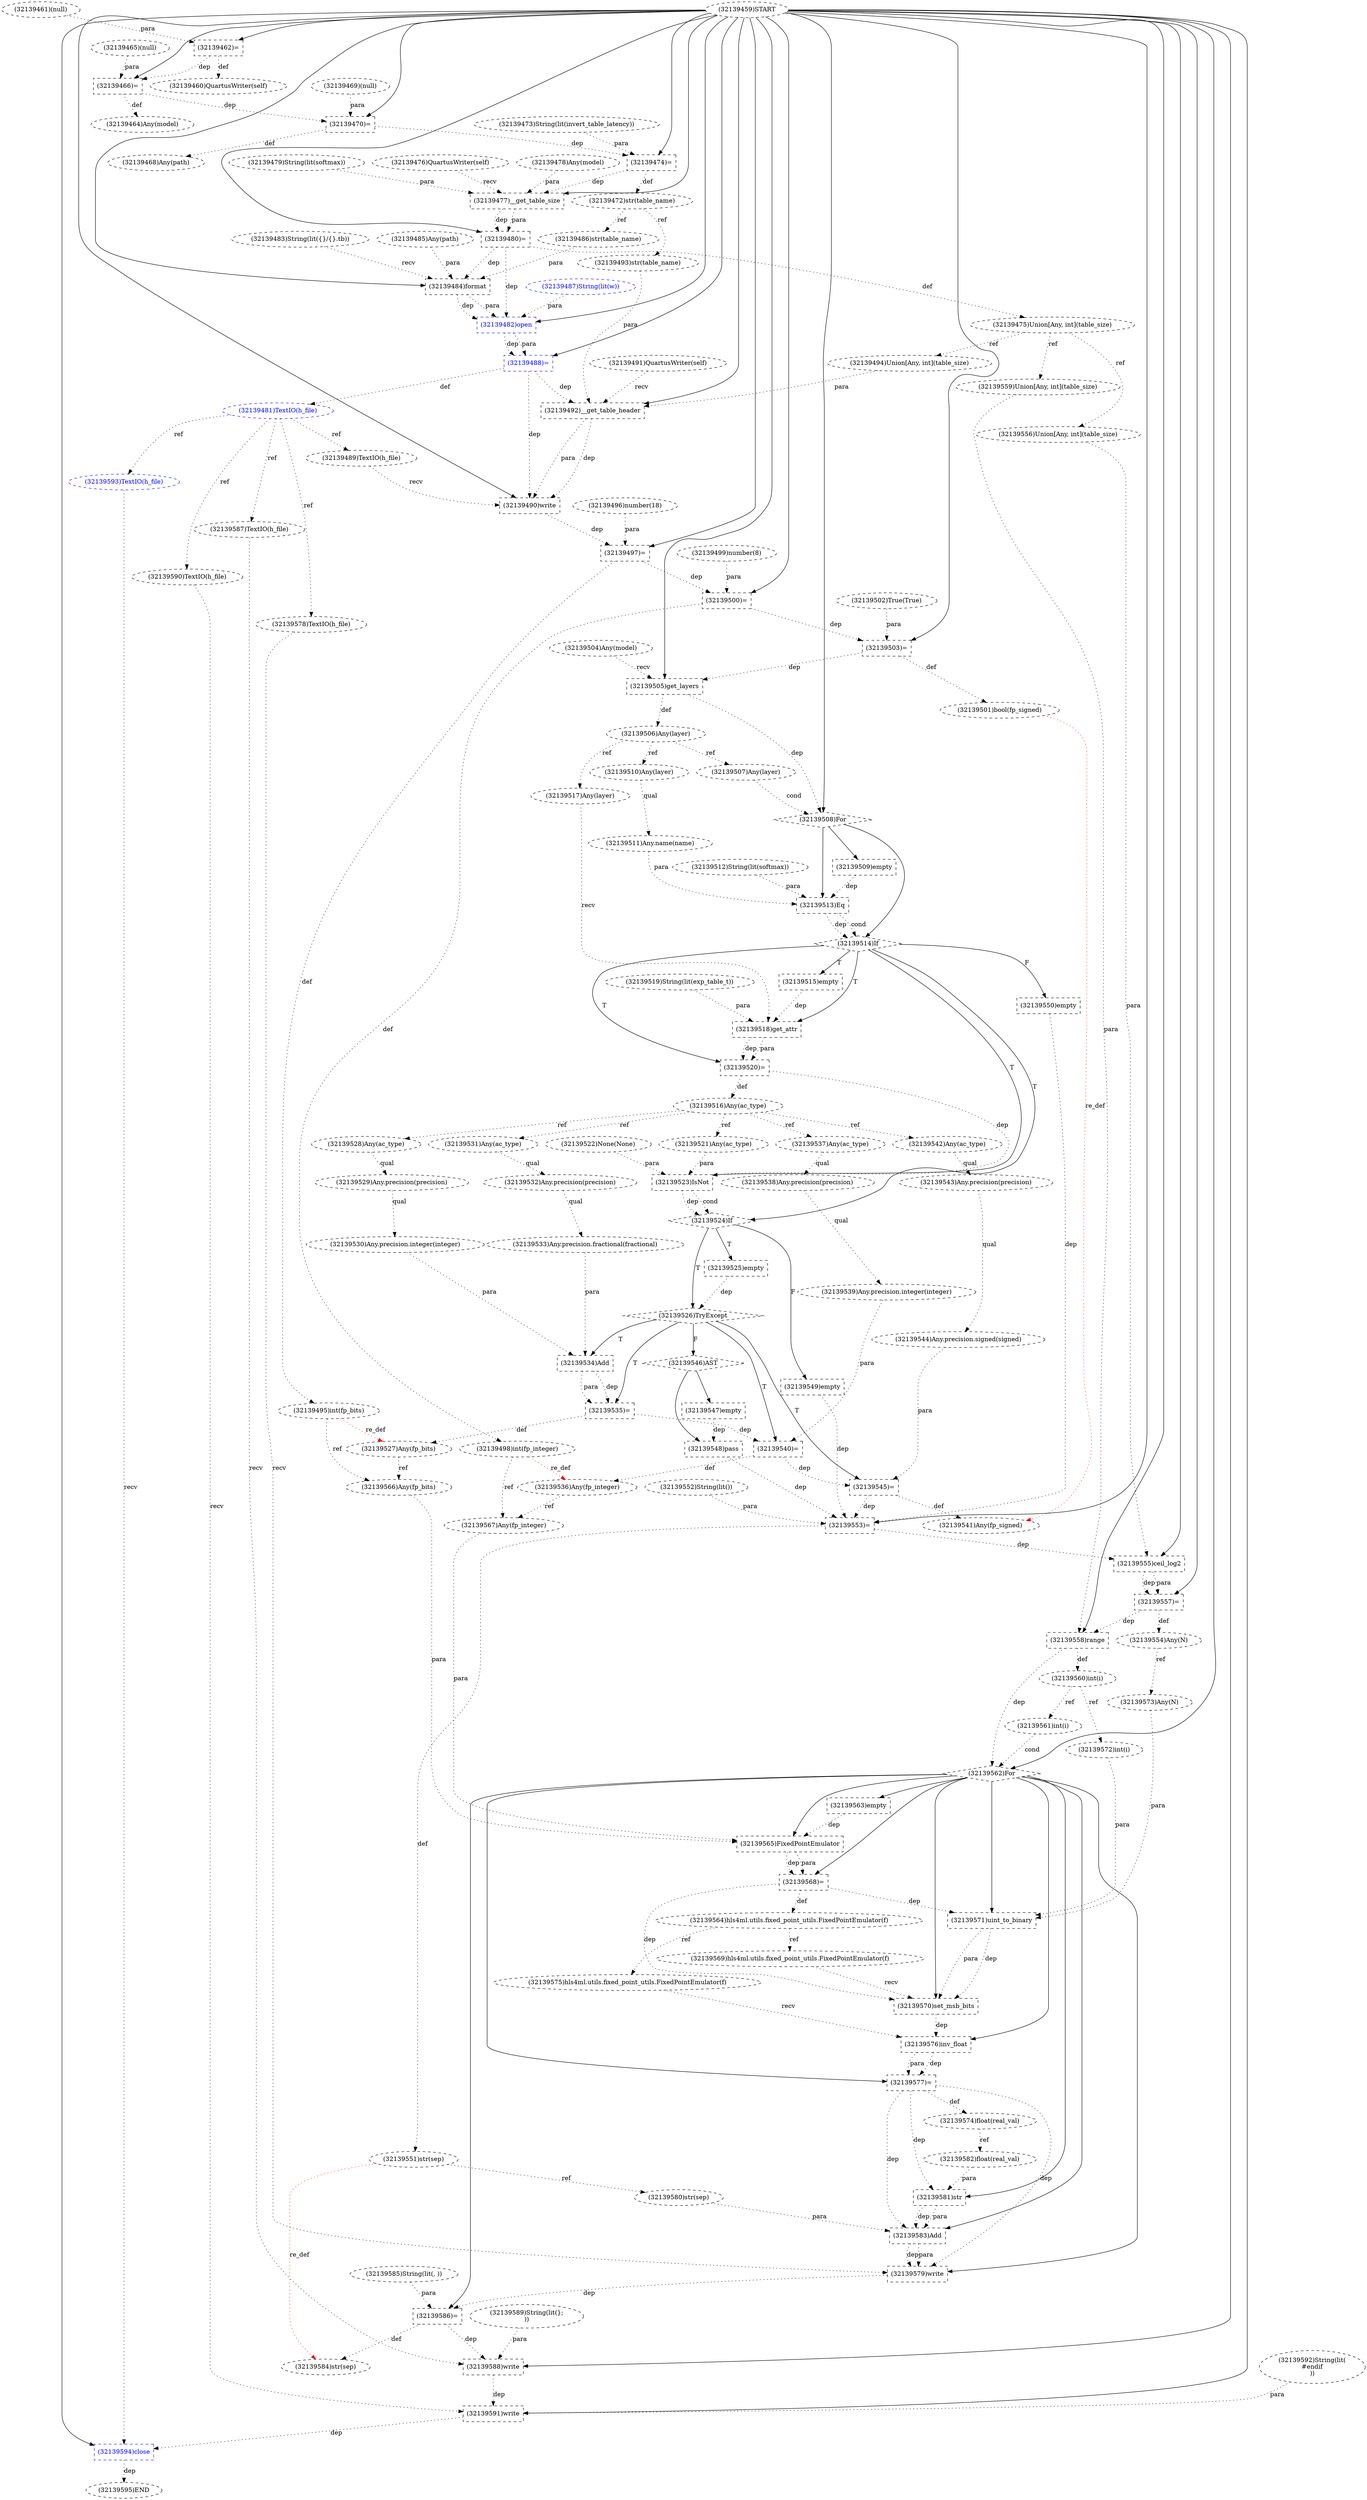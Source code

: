 digraph G {
1 [label="(32139462)=" shape=box style=dashed]
2 [label="(32139552)String(lit())" shape=ellipse style=dashed]
3 [label="(32139464)Any(model)" shape=ellipse style=dashed]
4 [label="(32139522)None(None)" shape=ellipse style=dashed]
5 [label="(32139497)=" shape=box style=dashed]
6 [label="(32139556)Union[Any, int](table_size)" shape=ellipse style=dashed]
7 [label="(32139470)=" shape=box style=dashed]
8 [label="(32139477)__get_table_size" shape=box style=dashed]
9 [label="(32139576)inv_float" shape=box style=dashed]
10 [label="(32139584)str(sep)" shape=ellipse style=dashed]
11 [label="(32139587)TextIO(h_file)" shape=ellipse style=dashed]
12 [label="(32139562)For" shape=diamond style=dashed]
13 [label="(32139506)Any(layer)" shape=ellipse style=dashed]
14 [label="(32139595)END" style=dashed]
15 [label="(32139538)Any.precision(precision)" shape=ellipse style=dashed]
16 [label="(32139468)Any(path)" shape=ellipse style=dashed]
17 [label="(32139466)=" shape=box style=dashed]
18 [label="(32139488)=" shape=box style=dashed color=blue fontcolor=blue]
19 [label="(32139480)=" shape=box style=dashed]
20 [label="(32139536)Any(fp_integer)" shape=ellipse style=dashed]
21 [label="(32139479)String(lit(softmax))" shape=ellipse style=dashed]
22 [label="(32139527)Any(fp_bits)" shape=ellipse style=dashed]
23 [label="(32139553)=" shape=box style=dashed]
24 [label="(32139503)=" shape=box style=dashed]
25 [label="(32139544)Any.precision.signed(signed)" shape=ellipse style=dashed]
26 [label="(32139581)str" shape=box style=dashed]
27 [label="(32139535)=" shape=box style=dashed]
28 [label="(32139529)Any.precision(precision)" shape=ellipse style=dashed]
29 [label="(32139532)Any.precision(precision)" shape=ellipse style=dashed]
30 [label="(32139461)(null)" shape=ellipse style=dashed]
31 [label="(32139489)TextIO(h_file)" shape=ellipse style=dashed]
32 [label="(32139540)=" shape=box style=dashed]
33 [label="(32139514)If" shape=diamond style=dashed]
34 [label="(32139563)empty" shape=box style=dashed]
35 [label="(32139531)Any(ac_type)" shape=ellipse style=dashed]
36 [label="(32139482)open" shape=box style=dashed color=blue fontcolor=blue]
37 [label="(32139566)Any(fp_bits)" shape=ellipse style=dashed]
38 [label="(32139484)format" shape=box style=dashed]
39 [label="(32139525)empty" shape=box style=dashed]
40 [label="(32139521)Any(ac_type)" shape=ellipse style=dashed]
41 [label="(32139570)set_msb_bits" shape=box style=dashed]
42 [label="(32139574)float(real_val)" shape=ellipse style=dashed]
43 [label="(32139533)Any.precision.fractional(fractional)" shape=ellipse style=dashed]
44 [label="(32139560)int(i)" shape=ellipse style=dashed]
45 [label="(32139487)String(lit(w))" shape=ellipse style=dashed color=blue fontcolor=blue]
46 [label="(32139580)str(sep)" shape=ellipse style=dashed]
47 [label="(32139558)range" shape=box style=dashed]
48 [label="(32139473)String(lit(invert_table_latency))" shape=ellipse style=dashed]
49 [label="(32139565)FixedPointEmulator" shape=box style=dashed]
50 [label="(32139582)float(real_val)" shape=ellipse style=dashed]
51 [label="(32139504)Any(model)" shape=ellipse style=dashed]
52 [label="(32139474)=" shape=box style=dashed]
53 [label="(32139543)Any.precision(precision)" shape=ellipse style=dashed]
54 [label="(32139483)String(lit({}/{}.tb))" shape=ellipse style=dashed]
55 [label="(32139508)For" shape=diamond style=dashed]
56 [label="(32139518)get_attr" shape=box style=dashed]
57 [label="(32139465)(null)" shape=ellipse style=dashed]
58 [label="(32139499)number(8)" shape=ellipse style=dashed]
59 [label="(32139498)int(fp_integer)" shape=ellipse style=dashed]
60 [label="(32139500)=" shape=box style=dashed]
61 [label="(32139547)empty" shape=box style=dashed]
62 [label="(32139579)write" shape=box style=dashed]
63 [label="(32139494)Union[Any, int](table_size)" shape=ellipse style=dashed]
64 [label="(32139495)int(fp_bits)" shape=ellipse style=dashed]
65 [label="(32139519)String(lit(exp_table_t))" shape=ellipse style=dashed]
66 [label="(32139551)str(sep)" shape=ellipse style=dashed]
67 [label="(32139571)uint_to_binary" shape=box style=dashed]
68 [label="(32139592)String(lit(
#endif
))" shape=ellipse style=dashed]
69 [label="(32139567)Any(fp_integer)" shape=ellipse style=dashed]
70 [label="(32139524)If" shape=diamond style=dashed]
71 [label="(32139550)empty" shape=box style=dashed]
72 [label="(32139472)str(table_name)" shape=ellipse style=dashed]
73 [label="(32139486)str(table_name)" shape=ellipse style=dashed]
74 [label="(32139590)TextIO(h_file)" shape=ellipse style=dashed]
75 [label="(32139577)=" shape=box style=dashed]
76 [label="(32139589)String(lit(};
))" shape=ellipse style=dashed]
77 [label="(32139502)True(True)" shape=ellipse style=dashed]
78 [label="(32139557)=" shape=box style=dashed]
79 [label="(32139545)=" shape=box style=dashed]
80 [label="(32139501)bool(fp_signed)" shape=ellipse style=dashed]
81 [label="(32139505)get_layers" shape=box style=dashed]
82 [label="(32139517)Any(layer)" shape=ellipse style=dashed]
83 [label="(32139539)Any.precision.integer(integer)" shape=ellipse style=dashed]
84 [label="(32139554)Any(N)" shape=ellipse style=dashed]
85 [label="(32139512)String(lit(softmax))" shape=ellipse style=dashed]
86 [label="(32139569)hls4ml.utils.fixed_point_utils.FixedPointEmulator(f)" shape=ellipse style=dashed]
87 [label="(32139476)QuartusWriter(self)" shape=ellipse style=dashed]
88 [label="(32139485)Any(path)" shape=ellipse style=dashed]
89 [label="(32139478)Any(model)" shape=ellipse style=dashed]
90 [label="(32139511)Any.name(name)" shape=ellipse style=dashed]
91 [label="(32139516)Any(ac_type)" shape=ellipse style=dashed]
92 [label="(32139549)empty" shape=box style=dashed]
93 [label="(32139510)Any(layer)" shape=ellipse style=dashed]
94 [label="(32139585)String(lit(, ))" shape=ellipse style=dashed]
95 [label="(32139546)AST" shape=diamond style=dashed]
96 [label="(32139490)write" shape=box style=dashed]
97 [label="(32139548)pass" shape=box style=dashed]
98 [label="(32139530)Any.precision.integer(integer)" shape=ellipse style=dashed]
99 [label="(32139559)Union[Any, int](table_size)" shape=ellipse style=dashed]
100 [label="(32139573)Any(N)" shape=ellipse style=dashed]
101 [label="(32139475)Union[Any, int](table_size)" shape=ellipse style=dashed]
102 [label="(32139493)str(table_name)" shape=ellipse style=dashed]
103 [label="(32139526)TryExcept" shape=diamond style=dashed]
104 [label="(32139528)Any(ac_type)" shape=ellipse style=dashed]
105 [label="(32139588)write" shape=box style=dashed]
106 [label="(32139491)QuartusWriter(self)" shape=ellipse style=dashed]
107 [label="(32139572)int(i)" shape=ellipse style=dashed]
108 [label="(32139509)empty" shape=box style=dashed]
109 [label="(32139496)number(18)" shape=ellipse style=dashed]
110 [label="(32139513)Eq" shape=box style=dashed]
111 [label="(32139575)hls4ml.utils.fixed_point_utils.FixedPointEmulator(f)" shape=ellipse style=dashed]
112 [label="(32139515)empty" shape=box style=dashed]
113 [label="(32139523)IsNot" shape=box style=dashed]
114 [label="(32139593)TextIO(h_file)" shape=ellipse style=dashed color=blue fontcolor=blue]
115 [label="(32139469)(null)" shape=ellipse style=dashed]
116 [label="(32139459)START" style=dashed]
117 [label="(32139541)Any(fp_signed)" shape=ellipse style=dashed]
118 [label="(32139564)hls4ml.utils.fixed_point_utils.FixedPointEmulator(f)" shape=ellipse style=dashed]
119 [label="(32139542)Any(ac_type)" shape=ellipse style=dashed]
120 [label="(32139555)ceil_log2" shape=box style=dashed]
121 [label="(32139591)write" shape=box style=dashed]
122 [label="(32139594)close" shape=box style=dashed color=blue fontcolor=blue]
123 [label="(32139481)TextIO(h_file)" shape=ellipse style=dashed color=blue fontcolor=blue]
124 [label="(32139568)=" shape=box style=dashed]
125 [label="(32139578)TextIO(h_file)" shape=ellipse style=dashed]
126 [label="(32139460)QuartusWriter(self)" shape=ellipse style=dashed]
127 [label="(32139561)int(i)" shape=ellipse style=dashed]
128 [label="(32139507)Any(layer)" shape=ellipse style=dashed]
129 [label="(32139537)Any(ac_type)" shape=ellipse style=dashed]
130 [label="(32139586)=" shape=box style=dashed]
131 [label="(32139520)=" shape=box style=dashed]
132 [label="(32139534)Add" shape=box style=dashed]
133 [label="(32139492)__get_table_header" shape=box style=dashed]
134 [label="(32139583)Add" shape=box style=dashed]
116 -> 1 [label="" style=solid];
30 -> 1 [label="para" style=dotted];
17 -> 3 [label="def" style=dotted];
116 -> 5 [label="" style=solid];
109 -> 5 [label="para" style=dotted];
96 -> 5 [label="dep" style=dotted];
101 -> 6 [label="ref" style=dotted];
116 -> 7 [label="" style=solid];
115 -> 7 [label="para" style=dotted];
17 -> 7 [label="dep" style=dotted];
116 -> 8 [label="" style=solid];
87 -> 8 [label="recv" style=dotted];
89 -> 8 [label="para" style=dotted];
21 -> 8 [label="para" style=dotted];
52 -> 8 [label="dep" style=dotted];
12 -> 9 [label="" style=solid];
111 -> 9 [label="recv" style=dotted];
41 -> 9 [label="dep" style=dotted];
130 -> 10 [label="def" style=dotted];
66 -> 10 [label="re_def" style=dotted color=red];
123 -> 11 [label="ref" style=dotted];
116 -> 12 [label="" style=solid];
47 -> 12 [label="dep" style=dotted];
127 -> 12 [label="cond" style=dotted];
81 -> 13 [label="def" style=dotted];
122 -> 14 [label="dep" style=dotted];
129 -> 15 [label="qual" style=dotted];
7 -> 16 [label="def" style=dotted];
116 -> 17 [label="" style=solid];
57 -> 17 [label="para" style=dotted];
1 -> 17 [label="dep" style=dotted];
116 -> 18 [label="" style=solid];
36 -> 18 [label="dep" style=dotted];
36 -> 18 [label="para" style=dotted];
116 -> 19 [label="" style=solid];
8 -> 19 [label="dep" style=dotted];
8 -> 19 [label="para" style=dotted];
32 -> 20 [label="def" style=dotted];
59 -> 20 [label="re_def" style=dotted color=red];
27 -> 22 [label="def" style=dotted];
64 -> 22 [label="re_def" style=dotted color=red];
116 -> 23 [label="" style=solid];
2 -> 23 [label="para" style=dotted];
79 -> 23 [label="dep" style=dotted];
97 -> 23 [label="dep" style=dotted];
92 -> 23 [label="dep" style=dotted];
71 -> 23 [label="dep" style=dotted];
116 -> 24 [label="" style=solid];
77 -> 24 [label="para" style=dotted];
60 -> 24 [label="dep" style=dotted];
53 -> 25 [label="qual" style=dotted];
12 -> 26 [label="" style=solid];
50 -> 26 [label="para" style=dotted];
75 -> 26 [label="dep" style=dotted];
103 -> 27 [label="T"];
132 -> 27 [label="dep" style=dotted];
132 -> 27 [label="para" style=dotted];
104 -> 28 [label="qual" style=dotted];
35 -> 29 [label="qual" style=dotted];
123 -> 31 [label="ref" style=dotted];
103 -> 32 [label="T"];
83 -> 32 [label="para" style=dotted];
27 -> 32 [label="dep" style=dotted];
55 -> 33 [label="" style=solid];
110 -> 33 [label="dep" style=dotted];
110 -> 33 [label="cond" style=dotted];
12 -> 34 [label="" style=solid];
91 -> 35 [label="ref" style=dotted];
116 -> 36 [label="" style=solid];
38 -> 36 [label="dep" style=dotted];
38 -> 36 [label="para" style=dotted];
45 -> 36 [label="para" style=dotted];
19 -> 36 [label="dep" style=dotted];
64 -> 37 [label="ref" style=dotted];
22 -> 37 [label="ref" style=dotted];
116 -> 38 [label="" style=solid];
54 -> 38 [label="recv" style=dotted];
88 -> 38 [label="para" style=dotted];
73 -> 38 [label="para" style=dotted];
19 -> 38 [label="dep" style=dotted];
70 -> 39 [label="T"];
91 -> 40 [label="ref" style=dotted];
12 -> 41 [label="" style=solid];
86 -> 41 [label="recv" style=dotted];
67 -> 41 [label="dep" style=dotted];
67 -> 41 [label="para" style=dotted];
124 -> 41 [label="dep" style=dotted];
75 -> 42 [label="def" style=dotted];
29 -> 43 [label="qual" style=dotted];
47 -> 44 [label="def" style=dotted];
66 -> 46 [label="ref" style=dotted];
116 -> 47 [label="" style=solid];
99 -> 47 [label="para" style=dotted];
78 -> 47 [label="dep" style=dotted];
12 -> 49 [label="" style=solid];
37 -> 49 [label="para" style=dotted];
69 -> 49 [label="para" style=dotted];
34 -> 49 [label="dep" style=dotted];
42 -> 50 [label="ref" style=dotted];
116 -> 52 [label="" style=solid];
48 -> 52 [label="para" style=dotted];
7 -> 52 [label="dep" style=dotted];
119 -> 53 [label="qual" style=dotted];
116 -> 55 [label="" style=solid];
81 -> 55 [label="dep" style=dotted];
128 -> 55 [label="cond" style=dotted];
33 -> 56 [label="T"];
82 -> 56 [label="recv" style=dotted];
65 -> 56 [label="para" style=dotted];
112 -> 56 [label="dep" style=dotted];
60 -> 59 [label="def" style=dotted];
116 -> 60 [label="" style=solid];
58 -> 60 [label="para" style=dotted];
5 -> 60 [label="dep" style=dotted];
95 -> 61 [label="" style=solid];
12 -> 62 [label="" style=solid];
125 -> 62 [label="recv" style=dotted];
134 -> 62 [label="dep" style=dotted];
134 -> 62 [label="para" style=dotted];
75 -> 62 [label="dep" style=dotted];
101 -> 63 [label="ref" style=dotted];
5 -> 64 [label="def" style=dotted];
23 -> 66 [label="def" style=dotted];
12 -> 67 [label="" style=solid];
107 -> 67 [label="para" style=dotted];
100 -> 67 [label="para" style=dotted];
124 -> 67 [label="dep" style=dotted];
20 -> 69 [label="ref" style=dotted];
59 -> 69 [label="ref" style=dotted];
33 -> 70 [label="T"];
113 -> 70 [label="dep" style=dotted];
113 -> 70 [label="cond" style=dotted];
33 -> 71 [label="F"];
52 -> 72 [label="def" style=dotted];
72 -> 73 [label="ref" style=dotted];
123 -> 74 [label="ref" style=dotted];
12 -> 75 [label="" style=solid];
9 -> 75 [label="dep" style=dotted];
9 -> 75 [label="para" style=dotted];
116 -> 78 [label="" style=solid];
120 -> 78 [label="dep" style=dotted];
120 -> 78 [label="para" style=dotted];
103 -> 79 [label="T"];
25 -> 79 [label="para" style=dotted];
32 -> 79 [label="dep" style=dotted];
24 -> 80 [label="def" style=dotted];
116 -> 81 [label="" style=solid];
51 -> 81 [label="recv" style=dotted];
24 -> 81 [label="dep" style=dotted];
13 -> 82 [label="ref" style=dotted];
15 -> 83 [label="qual" style=dotted];
78 -> 84 [label="def" style=dotted];
118 -> 86 [label="ref" style=dotted];
93 -> 90 [label="qual" style=dotted];
131 -> 91 [label="def" style=dotted];
70 -> 92 [label="F"];
13 -> 93 [label="ref" style=dotted];
103 -> 95 [label="F"];
116 -> 96 [label="" style=solid];
31 -> 96 [label="recv" style=dotted];
133 -> 96 [label="dep" style=dotted];
133 -> 96 [label="para" style=dotted];
18 -> 96 [label="dep" style=dotted];
95 -> 97 [label="" style=solid];
61 -> 97 [label="dep" style=dotted];
28 -> 98 [label="qual" style=dotted];
101 -> 99 [label="ref" style=dotted];
84 -> 100 [label="ref" style=dotted];
19 -> 101 [label="def" style=dotted];
72 -> 102 [label="ref" style=dotted];
70 -> 103 [label="T"];
39 -> 103 [label="dep" style=dotted];
91 -> 104 [label="ref" style=dotted];
116 -> 105 [label="" style=solid];
11 -> 105 [label="recv" style=dotted];
76 -> 105 [label="para" style=dotted];
130 -> 105 [label="dep" style=dotted];
44 -> 107 [label="ref" style=dotted];
55 -> 108 [label="" style=solid];
55 -> 110 [label="" style=solid];
90 -> 110 [label="para" style=dotted];
85 -> 110 [label="para" style=dotted];
108 -> 110 [label="dep" style=dotted];
118 -> 111 [label="ref" style=dotted];
33 -> 112 [label="T"];
33 -> 113 [label="T"];
40 -> 113 [label="para" style=dotted];
4 -> 113 [label="para" style=dotted];
131 -> 113 [label="dep" style=dotted];
123 -> 114 [label="ref" style=dotted];
79 -> 117 [label="def" style=dotted];
80 -> 117 [label="re_def" style=dotted color=red];
124 -> 118 [label="def" style=dotted];
91 -> 119 [label="ref" style=dotted];
116 -> 120 [label="" style=solid];
6 -> 120 [label="para" style=dotted];
23 -> 120 [label="dep" style=dotted];
116 -> 121 [label="" style=solid];
74 -> 121 [label="recv" style=dotted];
68 -> 121 [label="para" style=dotted];
105 -> 121 [label="dep" style=dotted];
116 -> 122 [label="" style=solid];
114 -> 122 [label="recv" style=dotted];
121 -> 122 [label="dep" style=dotted];
18 -> 123 [label="def" style=dotted];
12 -> 124 [label="" style=solid];
49 -> 124 [label="dep" style=dotted];
49 -> 124 [label="para" style=dotted];
123 -> 125 [label="ref" style=dotted];
1 -> 126 [label="def" style=dotted];
44 -> 127 [label="ref" style=dotted];
13 -> 128 [label="ref" style=dotted];
91 -> 129 [label="ref" style=dotted];
12 -> 130 [label="" style=solid];
94 -> 130 [label="para" style=dotted];
62 -> 130 [label="dep" style=dotted];
33 -> 131 [label="T"];
56 -> 131 [label="dep" style=dotted];
56 -> 131 [label="para" style=dotted];
103 -> 132 [label="T"];
98 -> 132 [label="para" style=dotted];
43 -> 132 [label="para" style=dotted];
116 -> 133 [label="" style=solid];
106 -> 133 [label="recv" style=dotted];
102 -> 133 [label="para" style=dotted];
63 -> 133 [label="para" style=dotted];
18 -> 133 [label="dep" style=dotted];
12 -> 134 [label="" style=solid];
46 -> 134 [label="para" style=dotted];
26 -> 134 [label="dep" style=dotted];
26 -> 134 [label="para" style=dotted];
75 -> 134 [label="dep" style=dotted];
}